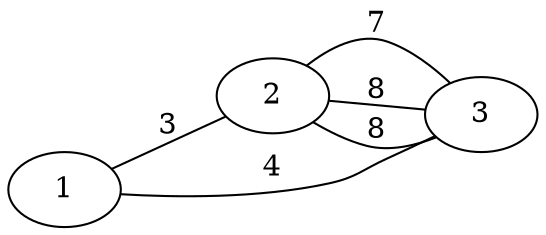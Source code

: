 graph {
    rankdir=LR
    1 -- 2 [label=3, len=3]
    1 -- 3 [label=4, len=4]
    2 -- 3 [label=7, len=7]
    2 -- 3 [label=8, len=8]
    2 -- 3 [label=8, len=8]
}
